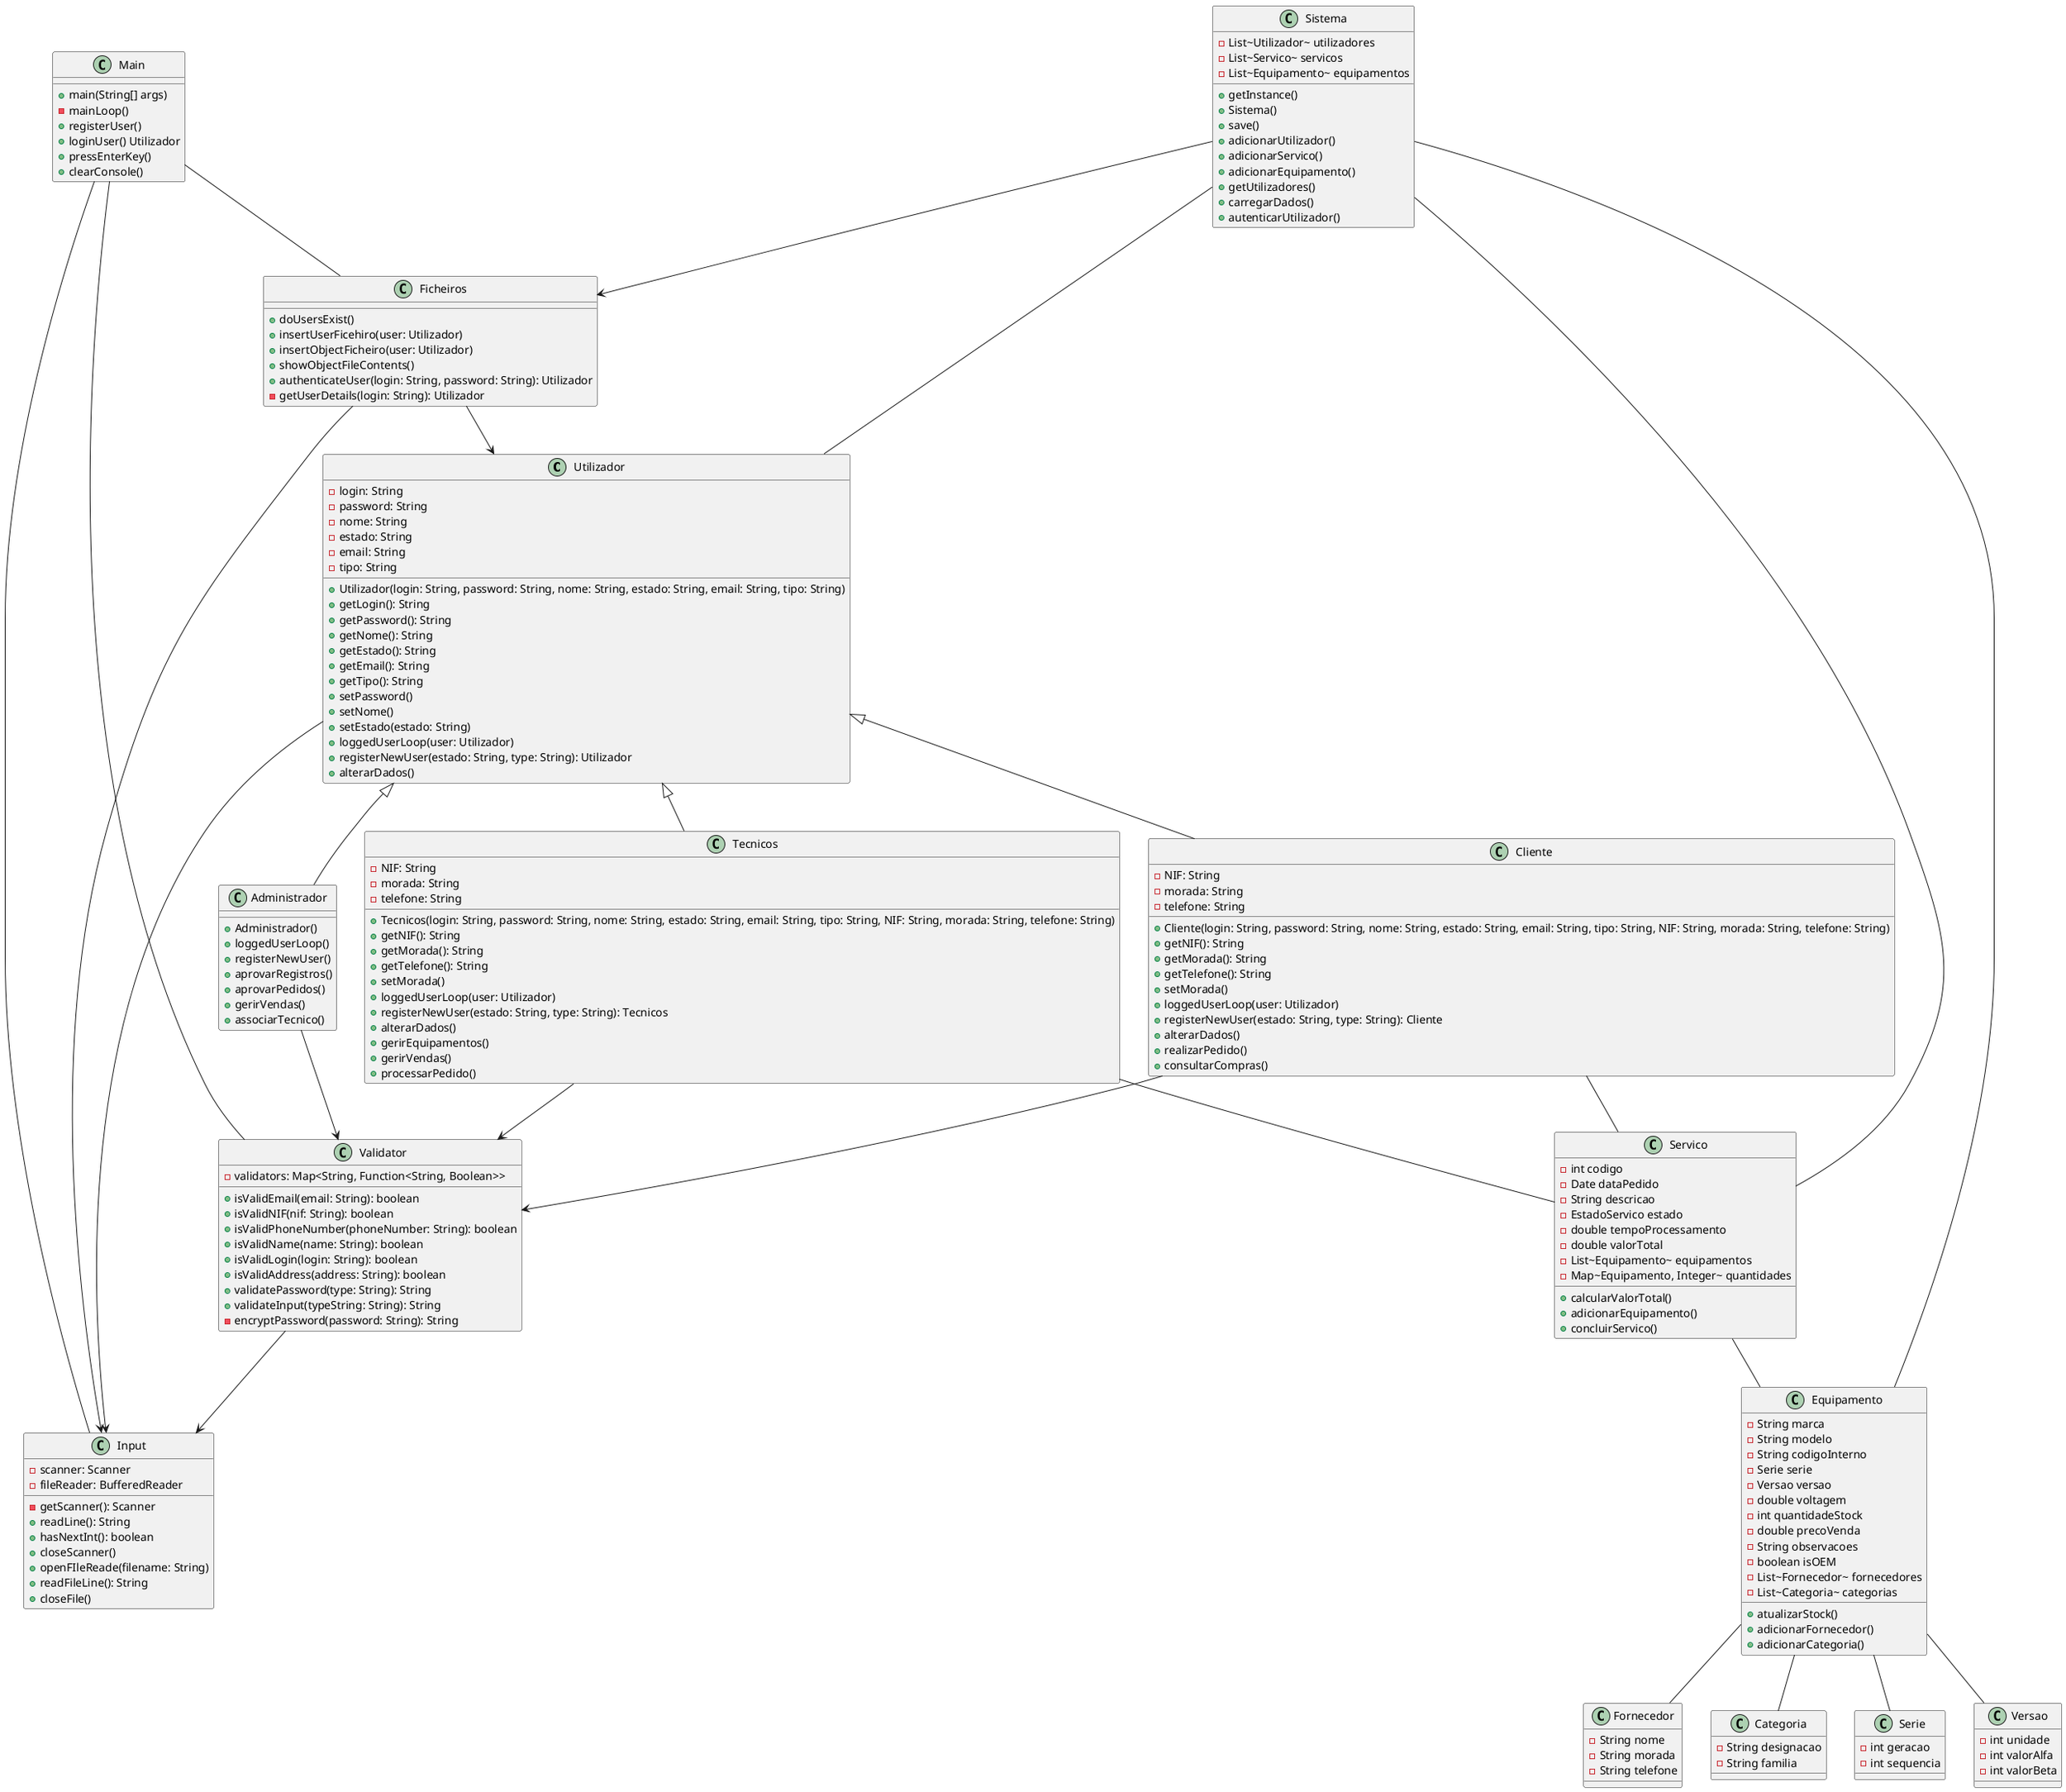 @startuml diagrama
class Utilizador {
  - login: String
  - password: String
  - nome: String
  - estado: String
  - email: String
  - tipo: String
  + Utilizador(login: String, password: String, nome: String, estado: String, email: String, tipo: String)
  + getLogin(): String
  + getPassword(): String
  + getNome(): String
  + getEstado(): String
  + getEmail(): String
  + getTipo(): String
  + setPassword()
  + setNome()
  + setEstado(estado: String)
  + loggedUserLoop(user: Utilizador)
  + registerNewUser(estado: String, type: String): Utilizador
  +alterarDados()
}

class Cliente extends Utilizador {
  - NIF: String
  - morada: String
  - telefone: String
  + Cliente(login: String, password: String, nome: String, estado: String, email: String, tipo: String, NIF: String, morada: String, telefone: String)
  + getNIF(): String
  + getMorada(): String
  + getTelefone(): String
  + setMorada()
  + loggedUserLoop(user: Utilizador)
  + registerNewUser(estado: String, type: String): Cliente
  + alterarDados()
  + realizarPedido()
  + consultarCompras()
}

class Tecnicos extends Utilizador {
  - NIF: String
  - morada: String
  - telefone: String
  + Tecnicos(login: String, password: String, nome: String, estado: String, email: String, tipo: String, NIF: String, morada: String, telefone: String)
  + getNIF(): String
  + getMorada(): String
  + getTelefone(): String
  + setMorada()
  + loggedUserLoop(user: Utilizador)
  + registerNewUser(estado: String, type: String): Tecnicos
  + alterarDados()
  +gerirEquipamentos()
  +gerirVendas()
  +processarPedido()
}

class Administrador extends Utilizador {
    +Administrador()
    +loggedUserLoop()
    +registerNewUser()
    +aprovarRegistros()
    +aprovarPedidos()
    +gerirVendas()
    +associarTecnico()
}

class Main {
        +main(String[] args)
        -mainLoop()
        +registerUser()
        +loginUser() Utilizador
        +pressEnterKey()
        +clearConsole()
    }

class Validator {
  - validators: Map<String, Function<String, Boolean>>
  + isValidEmail(email: String): boolean
  + isValidNIF(nif: String): boolean
  + isValidPhoneNumber(phoneNumber: String): boolean
  + isValidName(name: String): boolean
  + isValidLogin(login: String): boolean
  + isValidAddress(address: String): boolean
  + validatePassword(type: String): String
  + validateInput(typeString: String): String
  - encryptPassword(password: String): String
}

class Ficheiros {
  + doUsersExist()
  + insertUserFicehiro(user: Utilizador)
  + insertObjectFicheiro(user: Utilizador)
  + showObjectFileContents()
  + authenticateUser(login: String, password: String): Utilizador
  - getUserDetails(login: String): Utilizador
}

class Input {
  - scanner: Scanner
  - fileReader: BufferedReader
  - getScanner(): Scanner
  + readLine(): String
  + hasNextInt(): boolean
  + closeScanner()
  + openFIleReade(filename: String)
  + readFileLine(): String
  + closeFile()
}

class Sistema {
  -List~Utilizador~ utilizadores
  -List~Servico~ servicos
  -List~Equipamento~ equipamentos
  +getInstance()
  +Sistema()
  +save()
  +adicionarUtilizador()
  +adicionarServico()
  +adicionarEquipamento()
  +getUtilizadores()
  +carregarDados()
  +autenticarUtilizador()
}
class Servico {
        -int codigo
        -Date dataPedido
        -String descricao
        -EstadoServico estado
        -double tempoProcessamento
        -double valorTotal
        -List~Equipamento~ equipamentos
        -Map~Equipamento, Integer~ quantidades
        +calcularValorTotal()
        +adicionarEquipamento()
        +concluirServico()
}

class Equipamento {
    -String marca
    -String modelo
    -String codigoInterno
    -Serie serie
    -Versao versao
    -double voltagem
    -int quantidadeStock
    -double precoVenda
    -String observacoes
    -boolean isOEM
    -List~Fornecedor~ fornecedores
    -List~Categoria~ categorias
    +atualizarStock()
    +adicionarFornecedor()
    +adicionarCategoria()
}

class Fornecedor {
    -String nome
    -String morada
    -String telefone
}

class Categoria {
    -String designacao
    -String familia
}

class Serie {
    -int geracao
    -int sequencia
}

class Versao {
    -int unidade
    -int valorAlfa
    -int valorBeta
}

Sistema -- Utilizador
Sistema -- Servico
Sistema -- Equipamento
Sistema --> Ficheiros
Main -- Ficheiros
Main -- Input
Main -- Validator
Tecnicos --> Validator
Cliente --> Validator
Administrador --> Validator
Ficheiros --> Utilizador
Validator --> Input
Ficheiros --> Input
Utilizador --> Input
Equipamento -- Fornecedor
Equipamento -- Categoria
Equipamento -- Serie
Equipamento -- Versao
Cliente -- Servico
Tecnicos -- Servico
Servico -- Equipamento

